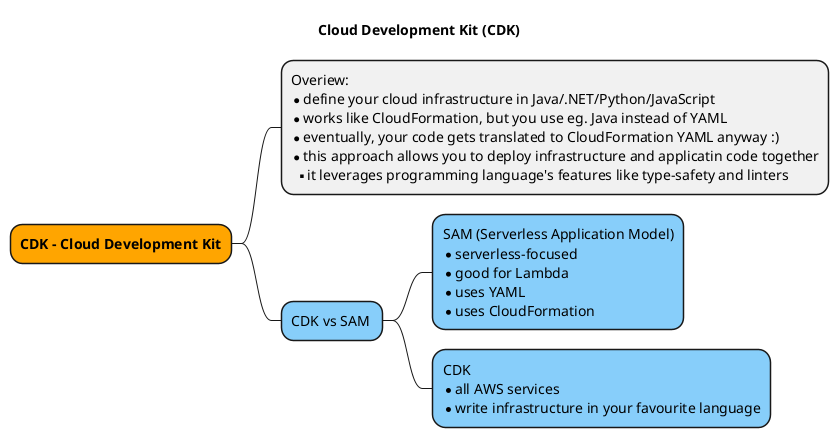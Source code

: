 @startmindmap 00-diagram

title Cloud Development Kit (CDK)

<style>
mindmapDiagram {
  .trail {
    BackgroundColor Pink
  }
  .orange {
    BackgroundColor orange
  }
  .vs {
    BackgroundColor LightSkyBlue
  }
}
</style>


*[#Orange] <b>CDK - Cloud Development Kit
 * Overiew:\n*define your cloud infrastructure in Java/.NET/Python/JavaScript\n*works like CloudFormation, but you use eg. Java instead of YAML\n*eventually, your code gets translated to CloudFormation YAML anyway :)\n*this approach allows you to deploy infrastructure and applicatin code together\n**it leverages programming language's features like type-safety and linters
 * CDK vs SAM <<vs>>
  * SAM (Serverless Application Model)\n*serverless-focused\n*good for Lambda\n*uses YAML\n*uses CloudFormation  <<vs>>
  * CDK\n*all AWS services\n*write infrastructure in your favourite language  <<vs>>
@endmindmap
